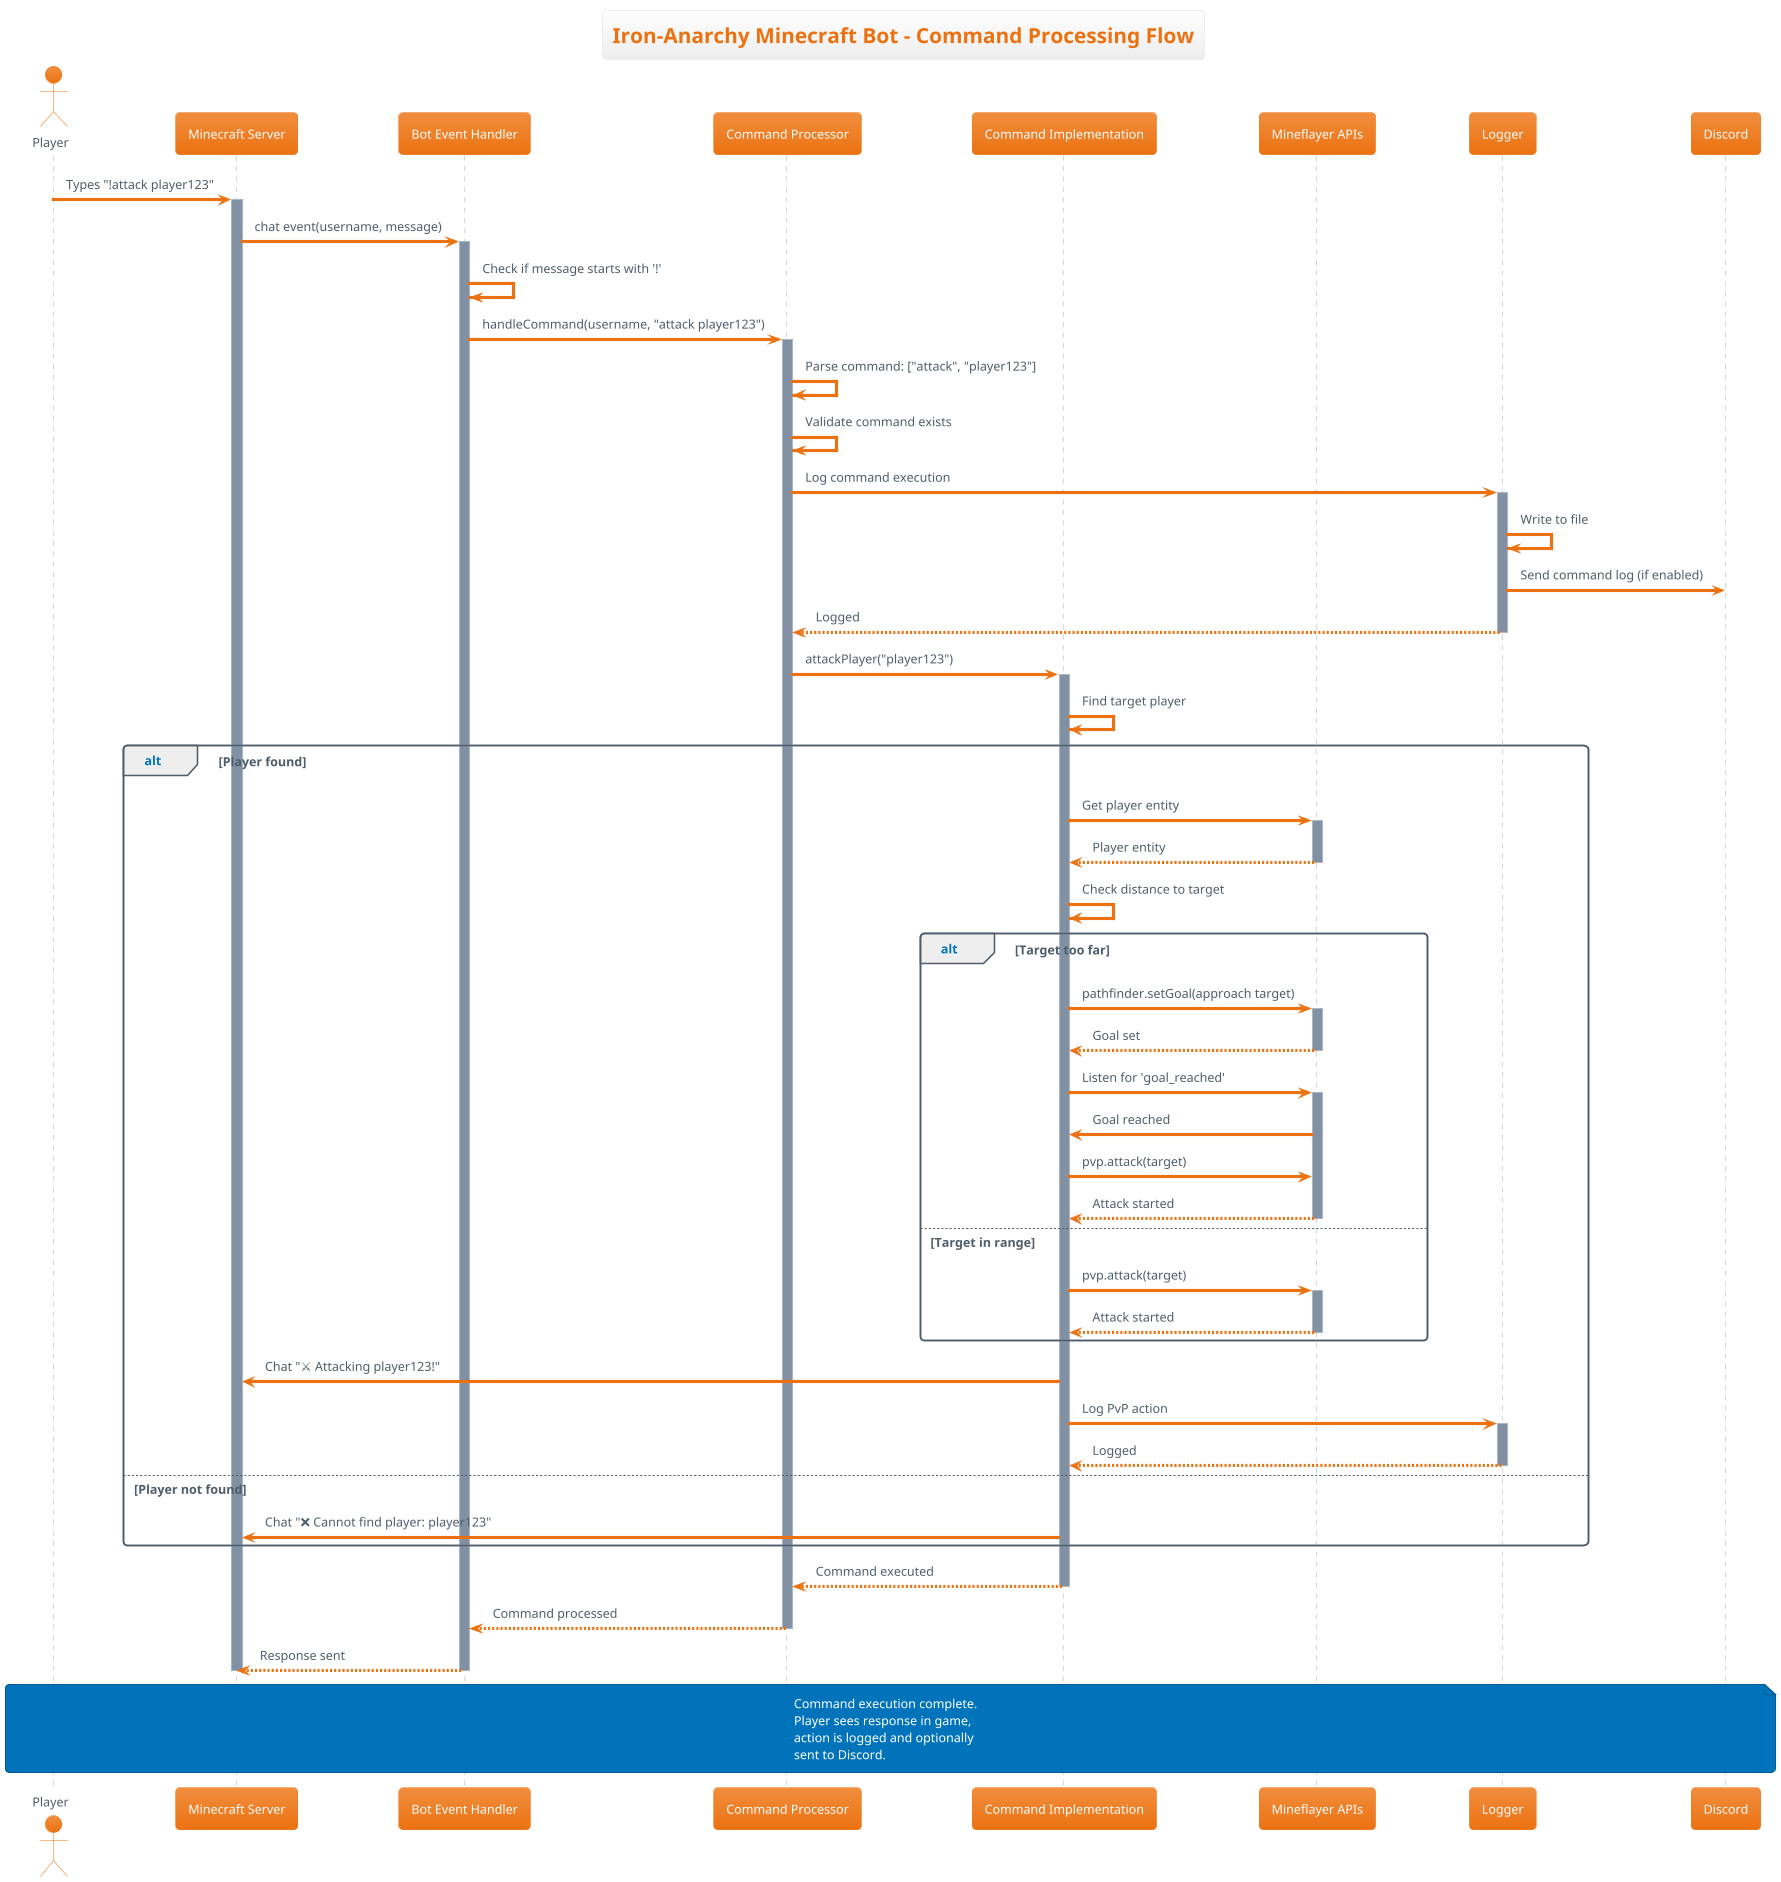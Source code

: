 @startuml command-flow
!theme aws-orange

title Iron-Anarchy Minecraft Bot - Command Processing Flow

actor Player
participant "Minecraft Server" as Server
participant "Bot Event Handler" as Events
participant "Command Processor" as Processor
participant "Command Implementation" as Command
participant "Mineflayer APIs" as APIs
participant "Logger" as Logger
participant "Discord" as Discord

Player -> Server: Types "!attack player123"
activate Server

Server -> Events: chat event(username, message)
activate Events

Events -> Events: Check if message starts with '!'
Events -> Processor: handleCommand(username, "attack player123")
activate Processor

Processor -> Processor: Parse command: ["attack", "player123"]
Processor -> Processor: Validate command exists
Processor -> Logger: Log command execution
activate Logger
Logger -> Logger: Write to file
Logger -> Discord: Send command log (if enabled)
Logger --> Processor: Logged
deactivate Logger

Processor -> Command: attackPlayer("player123")
activate Command

Command -> Command: Find target player
alt Player found
    Command -> APIs: Get player entity
    activate APIs
    APIs --> Command: Player entity
    deactivate APIs
    
    Command -> Command: Check distance to target
    
    alt Target too far
        Command -> APIs: pathfinder.setGoal(approach target)
        activate APIs
        APIs --> Command: Goal set
        deactivate APIs
        Command -> APIs: Listen for 'goal_reached'
        activate APIs
        APIs -> Command: Goal reached
        Command -> APIs: pvp.attack(target)
        APIs --> Command: Attack started
        deactivate APIs
    else Target in range
        Command -> APIs: pvp.attack(target)
        activate APIs
        APIs --> Command: Attack started
        deactivate APIs
    end
    
    Command -> Server: Chat "⚔️ Attacking player123!"
    Command -> Logger: Log PvP action
    activate Logger
    Logger --> Command: Logged
    deactivate Logger
    
else Player not found
    Command -> Server: Chat "❌ Cannot find player: player123"
end

Command --> Processor: Command executed
deactivate Command

Processor --> Events: Command processed
deactivate Processor

Events --> Server: Response sent
deactivate Events
deactivate Server

note over Player, Discord: Command execution complete.\nPlayer sees response in game,\naction is logged and optionally\nsent to Discord.

@enduml
